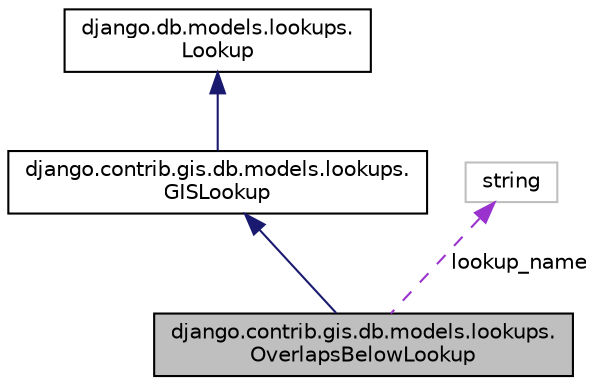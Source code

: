 digraph "django.contrib.gis.db.models.lookups.OverlapsBelowLookup"
{
 // LATEX_PDF_SIZE
  edge [fontname="Helvetica",fontsize="10",labelfontname="Helvetica",labelfontsize="10"];
  node [fontname="Helvetica",fontsize="10",shape=record];
  Node1 [label="django.contrib.gis.db.models.lookups.\lOverlapsBelowLookup",height=0.2,width=0.4,color="black", fillcolor="grey75", style="filled", fontcolor="black",tooltip=" "];
  Node2 -> Node1 [dir="back",color="midnightblue",fontsize="10",style="solid",fontname="Helvetica"];
  Node2 [label="django.contrib.gis.db.models.lookups.\lGISLookup",height=0.2,width=0.4,color="black", fillcolor="white", style="filled",URL="$dd/ddb/classdjango_1_1contrib_1_1gis_1_1db_1_1models_1_1lookups_1_1_g_i_s_lookup.html",tooltip=" "];
  Node3 -> Node2 [dir="back",color="midnightblue",fontsize="10",style="solid",fontname="Helvetica"];
  Node3 [label="django.db.models.lookups.\lLookup",height=0.2,width=0.4,color="black", fillcolor="white", style="filled",URL="$dd/de0/classdjango_1_1db_1_1models_1_1lookups_1_1_lookup.html",tooltip=" "];
  Node4 -> Node1 [dir="back",color="darkorchid3",fontsize="10",style="dashed",label=" lookup_name" ,fontname="Helvetica"];
  Node4 [label="string",height=0.2,width=0.4,color="grey75", fillcolor="white", style="filled",tooltip=" "];
}
